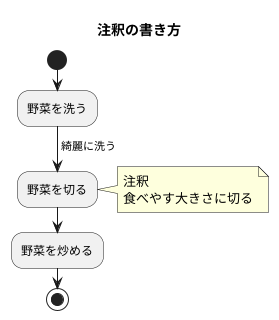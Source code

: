@startuml 注釈
title 注釈の書き方
start
:野菜を洗う;
-> 綺麗に洗う;
:野菜を切る;
note right
注釈
食べやす大きさに切る
end note
:野菜を炒める;
stop
@enduml